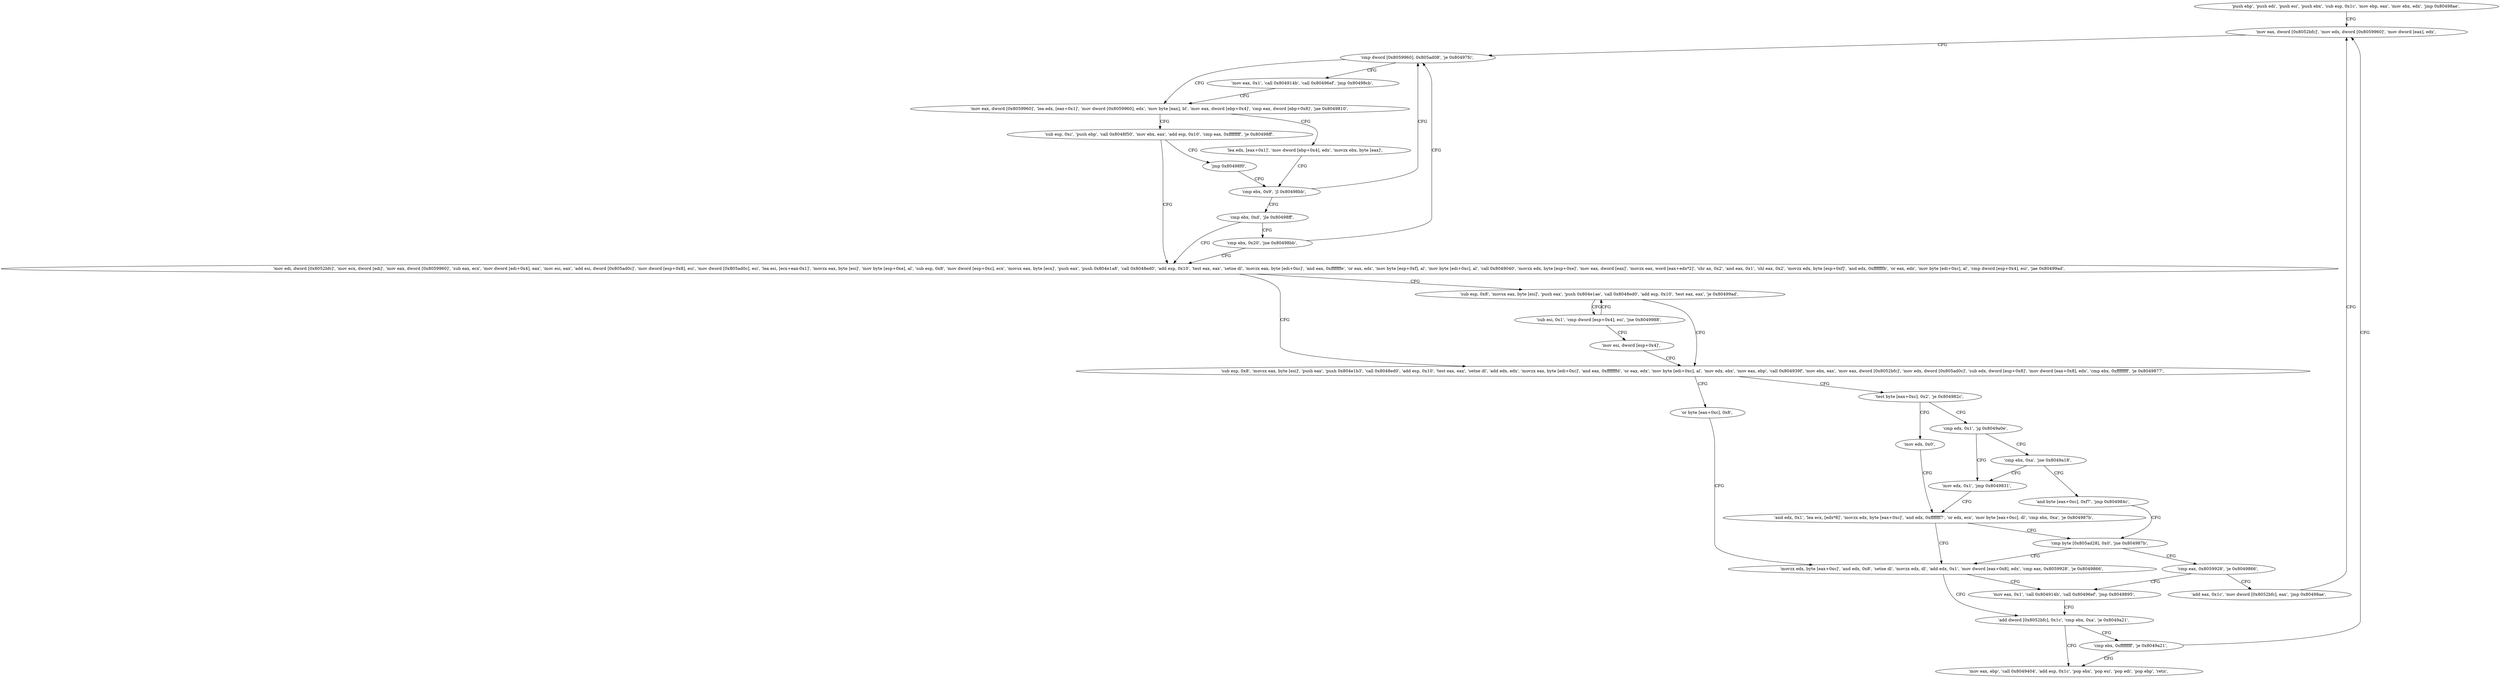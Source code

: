 digraph "func" {
"134518764" [label = "'push ebp', 'push edi', 'push esi', 'push ebx', 'sub esp, 0x1c', 'mov ebp, eax', 'mov ebx, edx', 'jmp 0x80498ae', " ]
"134518958" [label = "'mov eax, dword [0x8052bfc]', 'mov edx, dword [0x8059960]', 'mov dword [eax], edx', " ]
"134518971" [label = "'cmp dword [0x8059960], 0x805ad08', 'je 0x80497fc', " ]
"134518780" [label = "'mov eax, 0x1', 'call 0x804914b', 'call 0x80496ef', 'jmp 0x80498cb', " ]
"134518987" [label = "'mov eax, dword [0x8059960]', 'lea edx, [eax+0x1]', 'mov dword [0x8059960], edx', 'mov byte [eax], bl', 'mov eax, dword [ebp+0x4]', 'cmp eax, dword [ebp+0x8]', 'jae 0x8049810', " ]
"134518800" [label = "'sub esp, 0xc', 'push ebp', 'call 0x8048f50', 'mov ebx, eax', 'add esp, 0x10', 'cmp eax, 0xffffffff', 'je 0x80498ff', " ]
"134519015" [label = "'lea edx, [eax+0x1]', 'mov dword [ebp+0x4], edx', 'movzx ebx, byte [eax]', " ]
"134519039" [label = "'mov edi, dword [0x8052bfc]', 'mov ecx, dword [edi]', 'mov eax, dword [0x8059960]', 'sub eax, ecx', 'mov dword [edi+0x4], eax', 'mov esi, eax', 'add esi, dword [0x805ad0c]', 'mov dword [esp+0x8], esi', 'mov dword [0x805ad0c], esi', 'lea esi, [ecx+eax-0x1]', 'movzx eax, byte [esi]', 'mov byte [esp+0xe], al', 'sub esp, 0x8', 'mov dword [esp+0xc], ecx', 'movsx eax, byte [ecx]', 'push eax', 'push 0x804e1a8', 'call 0x8048ed0', 'add esp, 0x10', 'test eax, eax', 'setne dl', 'movzx eax, byte [edi+0xc]', 'and eax, 0xfffffffe', 'or eax, edx', 'mov byte [esp+0xf], al', 'mov byte [edi+0xc], al', 'call 0x8049040', 'movzx edx, byte [esp+0xe]', 'mov eax, dword [eax]', 'movzx eax, word [eax+edx*2]', 'shr ax, 0x2', 'and eax, 0x1', 'shl eax, 0x2', 'movzx edx, byte [esp+0xf]', 'and edx, 0xfffffffb', 'or eax, edx', 'mov byte [edi+0xc], al', 'cmp dword [esp+0x4], esi', 'jae 0x80499ad', " ]
"134518823" [label = "'jmp 0x80498f0', " ]
"134519024" [label = "'cmp ebx, 0x9', 'jl 0x80498bb', " ]
"134519213" [label = "'sub esp, 0x8', 'movsx eax, byte [esi]', 'push eax', 'push 0x804e1b3', 'call 0x8048ed0', 'add esp, 0x10', 'test eax, eax', 'setne dl', 'add edx, edx', 'movzx eax, byte [edi+0xc]', 'and eax, 0xfffffffd', 'or eax, edx', 'mov byte [edi+0xc], al', 'mov edx, ebx', 'mov eax, ebp', 'call 0x804939f', 'mov ebx, eax', 'mov eax, dword [0x8052bfc]', 'mov edx, dword [0x805ad0c]', 'sub edx, dword [esp+0x8]', 'mov dword [eax+0x8], edx', 'cmp ebx, 0xffffffff', 'je 0x8049877', " ]
"134519176" [label = "'sub esp, 0x8', 'movsx eax, byte [esi]', 'push eax', 'push 0x804e1ae', 'call 0x8048ed0', 'add esp, 0x10', 'test eax, eax', 'je 0x80499ad', " ]
"134519029" [label = "'cmp ebx, 0xd', 'jle 0x80498ff', " ]
"134519034" [label = "'cmp ebx, 0x20', 'jne 0x80498bb', " ]
"134518903" [label = "'or byte [eax+0xc], 0x8', " ]
"134519290" [label = "'test byte [eax+0xc], 0x2', 'je 0x804982c', " ]
"134519200" [label = "'sub esi, 0x1', 'cmp dword [esp+0x4], esi', 'jne 0x8049988', " ]
"134518907" [label = "'movzx edx, byte [eax+0xc]', 'and edx, 0x8', 'setne dl', 'movzx edx, dl', 'add edx, 0x1', 'mov dword [eax+0x8], edx', 'cmp eax, 0x8059928', 'je 0x8049866', " ]
"134518828" [label = "'mov edx, 0x0', " ]
"134519300" [label = "'cmp edx, 0x1', 'jg 0x8049a0e', " ]
"134519209" [label = "'mov esi, dword [esp+0x4]', " ]
"134518886" [label = "'mov eax, 0x1', 'call 0x804914b', 'call 0x80496ef', 'jmp 0x8049895', " ]
"134518933" [label = "'add dword [0x8052bfc], 0x1c', 'cmp ebx, 0xa', 'je 0x8049a21', " ]
"134519329" [label = "'mov eax, ebp', 'call 0x8049404', 'add esp, 0x1c', 'pop ebx', 'pop esi', 'pop edi', 'pop ebp', 'retn', " ]
"134518949" [label = "'cmp ebx, 0xffffffff', 'je 0x8049a21', " ]
"134518833" [label = "'and edx, 0x1', 'lea ecx, [edx*8]', 'movzx edx, byte [eax+0xc]', 'and edx, 0xfffffff7', 'or edx, ecx', 'mov byte [eax+0xc], dl', 'cmp ebx, 0xa', 'je 0x804987b', " ]
"134519310" [label = "'mov edx, 0x1', 'jmp 0x8049831', " ]
"134519305" [label = "'cmp ebx, 0xa', 'jne 0x8049a18', " ]
"134518860" [label = "'cmp byte [0x805ad28], 0x0', 'jne 0x804987b', " ]
"134518869" [label = "'cmp eax, 0x8059928', 'je 0x8049866', " ]
"134519320" [label = "'and byte [eax+0xc], 0xf7', 'jmp 0x804984c', " ]
"134518876" [label = "'add eax, 0x1c', 'mov dword [0x8052bfc], eax', 'jmp 0x80498ae', " ]
"134518764" -> "134518958" [ label = "CFG" ]
"134518958" -> "134518971" [ label = "CFG" ]
"134518971" -> "134518780" [ label = "CFG" ]
"134518971" -> "134518987" [ label = "CFG" ]
"134518780" -> "134518987" [ label = "CFG" ]
"134518987" -> "134518800" [ label = "CFG" ]
"134518987" -> "134519015" [ label = "CFG" ]
"134518800" -> "134519039" [ label = "CFG" ]
"134518800" -> "134518823" [ label = "CFG" ]
"134519015" -> "134519024" [ label = "CFG" ]
"134519039" -> "134519213" [ label = "CFG" ]
"134519039" -> "134519176" [ label = "CFG" ]
"134518823" -> "134519024" [ label = "CFG" ]
"134519024" -> "134518971" [ label = "CFG" ]
"134519024" -> "134519029" [ label = "CFG" ]
"134519213" -> "134518903" [ label = "CFG" ]
"134519213" -> "134519290" [ label = "CFG" ]
"134519176" -> "134519213" [ label = "CFG" ]
"134519176" -> "134519200" [ label = "CFG" ]
"134519029" -> "134519039" [ label = "CFG" ]
"134519029" -> "134519034" [ label = "CFG" ]
"134519034" -> "134518971" [ label = "CFG" ]
"134519034" -> "134519039" [ label = "CFG" ]
"134518903" -> "134518907" [ label = "CFG" ]
"134519290" -> "134518828" [ label = "CFG" ]
"134519290" -> "134519300" [ label = "CFG" ]
"134519200" -> "134519176" [ label = "CFG" ]
"134519200" -> "134519209" [ label = "CFG" ]
"134518907" -> "134518886" [ label = "CFG" ]
"134518907" -> "134518933" [ label = "CFG" ]
"134518828" -> "134518833" [ label = "CFG" ]
"134519300" -> "134519310" [ label = "CFG" ]
"134519300" -> "134519305" [ label = "CFG" ]
"134519209" -> "134519213" [ label = "CFG" ]
"134518886" -> "134518933" [ label = "CFG" ]
"134518933" -> "134519329" [ label = "CFG" ]
"134518933" -> "134518949" [ label = "CFG" ]
"134518949" -> "134519329" [ label = "CFG" ]
"134518949" -> "134518958" [ label = "CFG" ]
"134518833" -> "134518907" [ label = "CFG" ]
"134518833" -> "134518860" [ label = "CFG" ]
"134519310" -> "134518833" [ label = "CFG" ]
"134519305" -> "134519320" [ label = "CFG" ]
"134519305" -> "134519310" [ label = "CFG" ]
"134518860" -> "134518907" [ label = "CFG" ]
"134518860" -> "134518869" [ label = "CFG" ]
"134518869" -> "134518886" [ label = "CFG" ]
"134518869" -> "134518876" [ label = "CFG" ]
"134519320" -> "134518860" [ label = "CFG" ]
"134518876" -> "134518958" [ label = "CFG" ]
}
